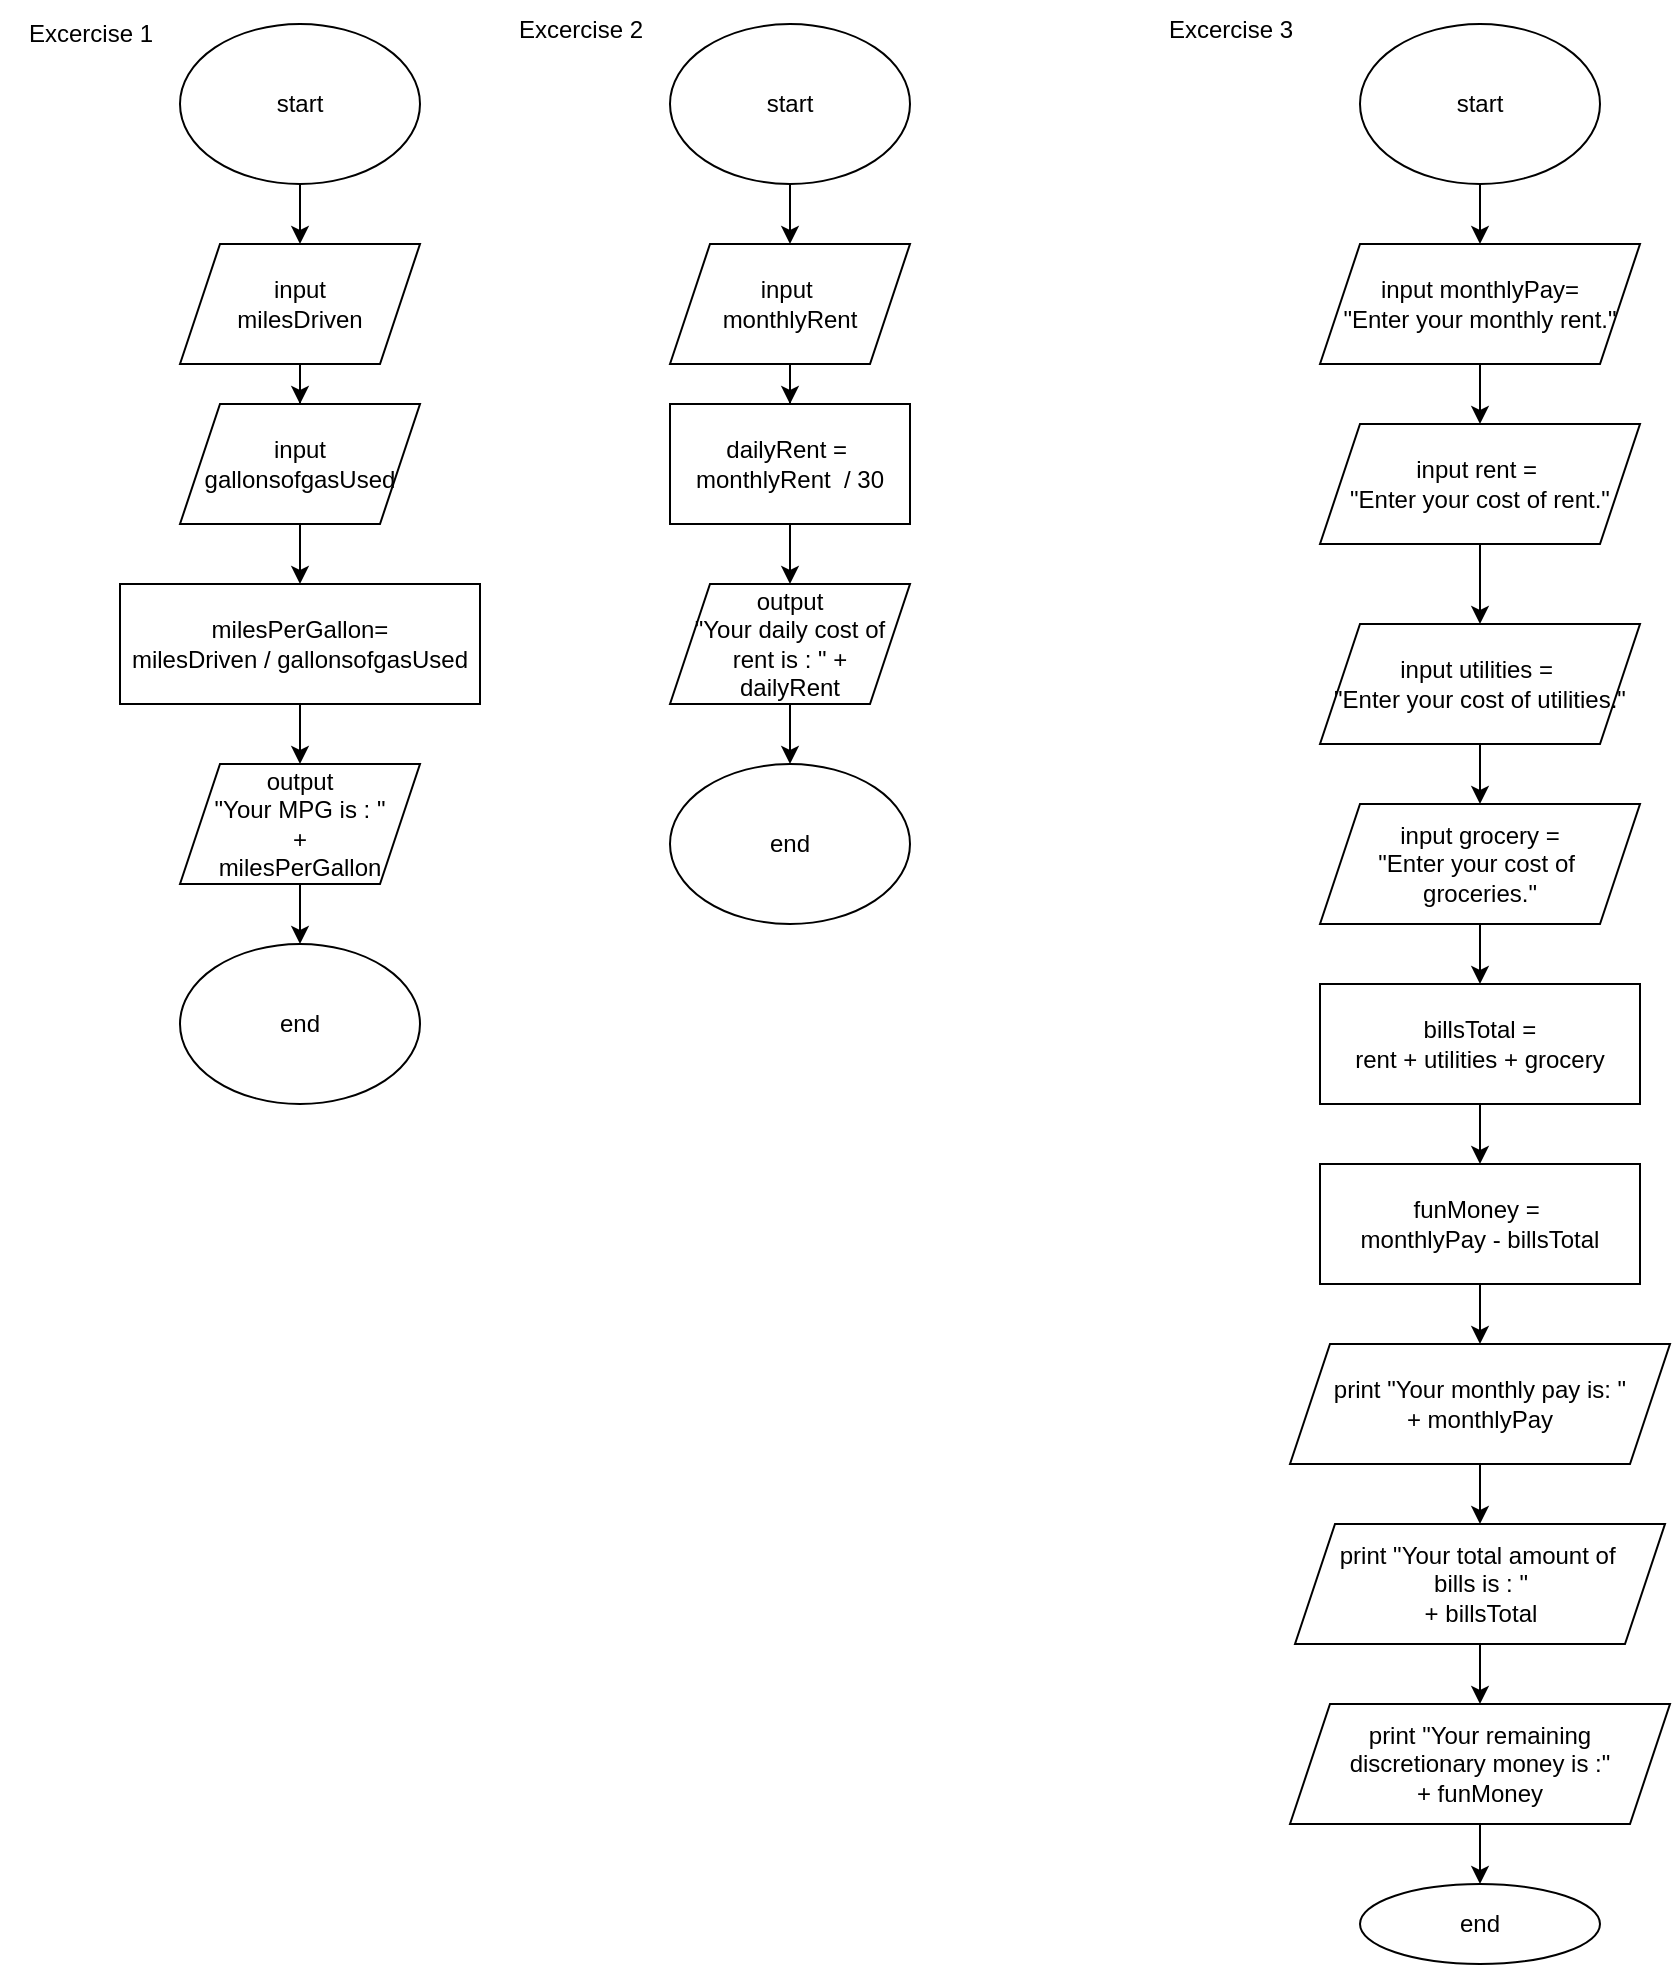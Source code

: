 <mxfile version="24.7.5">
  <diagram name="Page-1" id="A1aD2JHxZ7_xf_f0XBGt">
    <mxGraphModel dx="2223" dy="2185" grid="1" gridSize="10" guides="1" tooltips="1" connect="1" arrows="1" fold="1" page="1" pageScale="1" pageWidth="850" pageHeight="1100" math="0" shadow="0">
      <root>
        <mxCell id="0" />
        <mxCell id="1" parent="0" />
        <mxCell id="1EJutGyU-tejOzZ3bYqt-1" value="Excercise 1" style="text;html=1;align=center;verticalAlign=middle;resizable=0;points=[];autosize=1;strokeColor=none;fillColor=none;" vertex="1" parent="1">
          <mxGeometry x="-240" width="90" height="30" as="geometry" />
        </mxCell>
        <mxCell id="1EJutGyU-tejOzZ3bYqt-4" value="" style="edgeStyle=orthogonalEdgeStyle;rounded=0;orthogonalLoop=1;jettySize=auto;html=1;" edge="1" parent="1" source="1EJutGyU-tejOzZ3bYqt-2" target="1EJutGyU-tejOzZ3bYqt-3">
          <mxGeometry relative="1" as="geometry" />
        </mxCell>
        <mxCell id="1EJutGyU-tejOzZ3bYqt-2" value="start" style="ellipse;whiteSpace=wrap;html=1;" vertex="1" parent="1">
          <mxGeometry x="-150" y="10" width="120" height="80" as="geometry" />
        </mxCell>
        <mxCell id="1EJutGyU-tejOzZ3bYqt-6" value="" style="edgeStyle=orthogonalEdgeStyle;rounded=0;orthogonalLoop=1;jettySize=auto;html=1;" edge="1" parent="1" source="1EJutGyU-tejOzZ3bYqt-3" target="1EJutGyU-tejOzZ3bYqt-5">
          <mxGeometry relative="1" as="geometry" />
        </mxCell>
        <mxCell id="1EJutGyU-tejOzZ3bYqt-3" value="input&lt;div&gt;milesDriven&lt;/div&gt;" style="shape=parallelogram;perimeter=parallelogramPerimeter;whiteSpace=wrap;html=1;fixedSize=1;" vertex="1" parent="1">
          <mxGeometry x="-150" y="120" width="120" height="60" as="geometry" />
        </mxCell>
        <mxCell id="1EJutGyU-tejOzZ3bYqt-8" value="" style="edgeStyle=orthogonalEdgeStyle;rounded=0;orthogonalLoop=1;jettySize=auto;html=1;" edge="1" parent="1" source="1EJutGyU-tejOzZ3bYqt-5" target="1EJutGyU-tejOzZ3bYqt-7">
          <mxGeometry relative="1" as="geometry" />
        </mxCell>
        <mxCell id="1EJutGyU-tejOzZ3bYqt-5" value="input&lt;div&gt;gallonsofgasUsed&lt;/div&gt;" style="shape=parallelogram;perimeter=parallelogramPerimeter;whiteSpace=wrap;html=1;fixedSize=1;" vertex="1" parent="1">
          <mxGeometry x="-150" y="200" width="120" height="60" as="geometry" />
        </mxCell>
        <mxCell id="1EJutGyU-tejOzZ3bYqt-10" value="" style="edgeStyle=orthogonalEdgeStyle;rounded=0;orthogonalLoop=1;jettySize=auto;html=1;" edge="1" parent="1" source="1EJutGyU-tejOzZ3bYqt-7" target="1EJutGyU-tejOzZ3bYqt-9">
          <mxGeometry relative="1" as="geometry" />
        </mxCell>
        <mxCell id="1EJutGyU-tejOzZ3bYqt-7" value="milesPerGallon=&lt;div&gt;milesDriven / gallonsofgasUsed&lt;/div&gt;" style="whiteSpace=wrap;html=1;" vertex="1" parent="1">
          <mxGeometry x="-180" y="290" width="180" height="60" as="geometry" />
        </mxCell>
        <mxCell id="1EJutGyU-tejOzZ3bYqt-13" value="" style="edgeStyle=orthogonalEdgeStyle;rounded=0;orthogonalLoop=1;jettySize=auto;html=1;" edge="1" parent="1" source="1EJutGyU-tejOzZ3bYqt-9" target="1EJutGyU-tejOzZ3bYqt-11">
          <mxGeometry relative="1" as="geometry" />
        </mxCell>
        <mxCell id="1EJutGyU-tejOzZ3bYqt-9" value="output&lt;div&gt;&quot;Your MPG is : &quot;&lt;/div&gt;&lt;div&gt;+&lt;/div&gt;&lt;div&gt;milesPerGallon&lt;/div&gt;" style="shape=parallelogram;perimeter=parallelogramPerimeter;whiteSpace=wrap;html=1;fixedSize=1;" vertex="1" parent="1">
          <mxGeometry x="-150" y="380" width="120" height="60" as="geometry" />
        </mxCell>
        <mxCell id="1EJutGyU-tejOzZ3bYqt-11" value="end" style="ellipse;whiteSpace=wrap;html=1;" vertex="1" parent="1">
          <mxGeometry x="-150" y="470" width="120" height="80" as="geometry" />
        </mxCell>
        <mxCell id="1EJutGyU-tejOzZ3bYqt-14" value="Excercise 2" style="text;html=1;align=center;verticalAlign=middle;resizable=0;points=[];autosize=1;strokeColor=none;fillColor=none;" vertex="1" parent="1">
          <mxGeometry x="5" y="-2" width="90" height="30" as="geometry" />
        </mxCell>
        <mxCell id="1EJutGyU-tejOzZ3bYqt-17" value="" style="edgeStyle=orthogonalEdgeStyle;rounded=0;orthogonalLoop=1;jettySize=auto;html=1;" edge="1" parent="1" source="1EJutGyU-tejOzZ3bYqt-15" target="1EJutGyU-tejOzZ3bYqt-16">
          <mxGeometry relative="1" as="geometry" />
        </mxCell>
        <mxCell id="1EJutGyU-tejOzZ3bYqt-15" value="start" style="ellipse;whiteSpace=wrap;html=1;" vertex="1" parent="1">
          <mxGeometry x="95" y="10" width="120" height="80" as="geometry" />
        </mxCell>
        <mxCell id="1EJutGyU-tejOzZ3bYqt-19" value="" style="edgeStyle=orthogonalEdgeStyle;rounded=0;orthogonalLoop=1;jettySize=auto;html=1;" edge="1" parent="1" source="1EJutGyU-tejOzZ3bYqt-16" target="1EJutGyU-tejOzZ3bYqt-18">
          <mxGeometry relative="1" as="geometry" />
        </mxCell>
        <mxCell id="1EJutGyU-tejOzZ3bYqt-16" value="input&amp;nbsp;&lt;div&gt;monthlyRent&lt;/div&gt;" style="shape=parallelogram;perimeter=parallelogramPerimeter;whiteSpace=wrap;html=1;fixedSize=1;" vertex="1" parent="1">
          <mxGeometry x="95" y="120" width="120" height="60" as="geometry" />
        </mxCell>
        <mxCell id="1EJutGyU-tejOzZ3bYqt-21" value="" style="edgeStyle=orthogonalEdgeStyle;rounded=0;orthogonalLoop=1;jettySize=auto;html=1;" edge="1" parent="1" source="1EJutGyU-tejOzZ3bYqt-18" target="1EJutGyU-tejOzZ3bYqt-20">
          <mxGeometry relative="1" as="geometry" />
        </mxCell>
        <mxCell id="1EJutGyU-tejOzZ3bYqt-18" value="dailyRent =&amp;nbsp;&lt;div&gt;monthlyRent&amp;nbsp; / 30&lt;/div&gt;" style="whiteSpace=wrap;html=1;" vertex="1" parent="1">
          <mxGeometry x="95" y="200" width="120" height="60" as="geometry" />
        </mxCell>
        <mxCell id="1EJutGyU-tejOzZ3bYqt-23" value="" style="edgeStyle=orthogonalEdgeStyle;rounded=0;orthogonalLoop=1;jettySize=auto;html=1;" edge="1" parent="1" source="1EJutGyU-tejOzZ3bYqt-20" target="1EJutGyU-tejOzZ3bYqt-22">
          <mxGeometry relative="1" as="geometry" />
        </mxCell>
        <mxCell id="1EJutGyU-tejOzZ3bYqt-20" value="output&lt;div&gt;&quot;Your daily cost of rent is : &quot; +&lt;/div&gt;&lt;div&gt;dailyRent&lt;/div&gt;" style="shape=parallelogram;perimeter=parallelogramPerimeter;whiteSpace=wrap;html=1;fixedSize=1;" vertex="1" parent="1">
          <mxGeometry x="95" y="290" width="120" height="60" as="geometry" />
        </mxCell>
        <mxCell id="1EJutGyU-tejOzZ3bYqt-22" value="end" style="ellipse;whiteSpace=wrap;html=1;" vertex="1" parent="1">
          <mxGeometry x="95" y="380" width="120" height="80" as="geometry" />
        </mxCell>
        <mxCell id="1EJutGyU-tejOzZ3bYqt-24" value="Excercise 3" style="text;html=1;align=center;verticalAlign=middle;resizable=0;points=[];autosize=1;strokeColor=none;fillColor=none;" vertex="1" parent="1">
          <mxGeometry x="330" y="-2" width="90" height="30" as="geometry" />
        </mxCell>
        <mxCell id="1EJutGyU-tejOzZ3bYqt-27" value="" style="edgeStyle=orthogonalEdgeStyle;rounded=0;orthogonalLoop=1;jettySize=auto;html=1;" edge="1" parent="1" source="1EJutGyU-tejOzZ3bYqt-25" target="1EJutGyU-tejOzZ3bYqt-26">
          <mxGeometry relative="1" as="geometry" />
        </mxCell>
        <mxCell id="1EJutGyU-tejOzZ3bYqt-25" value="start" style="ellipse;whiteSpace=wrap;html=1;" vertex="1" parent="1">
          <mxGeometry x="440" y="10" width="120" height="80" as="geometry" />
        </mxCell>
        <mxCell id="1EJutGyU-tejOzZ3bYqt-31" value="" style="edgeStyle=orthogonalEdgeStyle;rounded=0;orthogonalLoop=1;jettySize=auto;html=1;" edge="1" parent="1" source="1EJutGyU-tejOzZ3bYqt-26" target="1EJutGyU-tejOzZ3bYqt-30">
          <mxGeometry relative="1" as="geometry" />
        </mxCell>
        <mxCell id="1EJutGyU-tejOzZ3bYqt-26" value="input monthlyPay=&lt;div&gt;&quot;Enter your monthly rent.&quot;&lt;/div&gt;" style="shape=parallelogram;perimeter=parallelogramPerimeter;whiteSpace=wrap;html=1;fixedSize=1;" vertex="1" parent="1">
          <mxGeometry x="420" y="120" width="160" height="60" as="geometry" />
        </mxCell>
        <mxCell id="1EJutGyU-tejOzZ3bYqt-33" value="" style="edgeStyle=orthogonalEdgeStyle;rounded=0;orthogonalLoop=1;jettySize=auto;html=1;" edge="1" parent="1" source="1EJutGyU-tejOzZ3bYqt-30" target="1EJutGyU-tejOzZ3bYqt-32">
          <mxGeometry relative="1" as="geometry" />
        </mxCell>
        <mxCell id="1EJutGyU-tejOzZ3bYqt-30" value="input rent =&amp;nbsp;&lt;div&gt;&quot;Enter your cost of rent.&quot;&lt;/div&gt;" style="shape=parallelogram;perimeter=parallelogramPerimeter;whiteSpace=wrap;html=1;fixedSize=1;" vertex="1" parent="1">
          <mxGeometry x="420" y="210" width="160" height="60" as="geometry" />
        </mxCell>
        <mxCell id="1EJutGyU-tejOzZ3bYqt-35" value="" style="edgeStyle=orthogonalEdgeStyle;rounded=0;orthogonalLoop=1;jettySize=auto;html=1;" edge="1" parent="1" source="1EJutGyU-tejOzZ3bYqt-32" target="1EJutGyU-tejOzZ3bYqt-34">
          <mxGeometry relative="1" as="geometry" />
        </mxCell>
        <mxCell id="1EJutGyU-tejOzZ3bYqt-32" value="input utilities =&amp;nbsp;&lt;div&gt;&quot;Enter your cost of utilities.&quot;&lt;/div&gt;" style="shape=parallelogram;perimeter=parallelogramPerimeter;whiteSpace=wrap;html=1;fixedSize=1;" vertex="1" parent="1">
          <mxGeometry x="420" y="310" width="160" height="60" as="geometry" />
        </mxCell>
        <mxCell id="1EJutGyU-tejOzZ3bYqt-37" value="" style="edgeStyle=orthogonalEdgeStyle;rounded=0;orthogonalLoop=1;jettySize=auto;html=1;" edge="1" parent="1" source="1EJutGyU-tejOzZ3bYqt-34" target="1EJutGyU-tejOzZ3bYqt-36">
          <mxGeometry relative="1" as="geometry" />
        </mxCell>
        <mxCell id="1EJutGyU-tejOzZ3bYqt-34" value="input grocery =&lt;div&gt;&quot;Enter your cost of&amp;nbsp;&lt;/div&gt;&lt;div&gt;groceries.&quot;&lt;/div&gt;" style="shape=parallelogram;perimeter=parallelogramPerimeter;whiteSpace=wrap;html=1;fixedSize=1;" vertex="1" parent="1">
          <mxGeometry x="420" y="400" width="160" height="60" as="geometry" />
        </mxCell>
        <mxCell id="1EJutGyU-tejOzZ3bYqt-39" value="" style="edgeStyle=orthogonalEdgeStyle;rounded=0;orthogonalLoop=1;jettySize=auto;html=1;" edge="1" parent="1" source="1EJutGyU-tejOzZ3bYqt-36" target="1EJutGyU-tejOzZ3bYqt-38">
          <mxGeometry relative="1" as="geometry" />
        </mxCell>
        <mxCell id="1EJutGyU-tejOzZ3bYqt-36" value="billsTotal =&lt;div&gt;rent + utilities + grocery&lt;/div&gt;" style="whiteSpace=wrap;html=1;" vertex="1" parent="1">
          <mxGeometry x="420" y="490" width="160" height="60" as="geometry" />
        </mxCell>
        <mxCell id="1EJutGyU-tejOzZ3bYqt-41" value="" style="edgeStyle=orthogonalEdgeStyle;rounded=0;orthogonalLoop=1;jettySize=auto;html=1;" edge="1" parent="1" source="1EJutGyU-tejOzZ3bYqt-38" target="1EJutGyU-tejOzZ3bYqt-40">
          <mxGeometry relative="1" as="geometry" />
        </mxCell>
        <mxCell id="1EJutGyU-tejOzZ3bYqt-38" value="funMoney =&amp;nbsp;&lt;div&gt;monthlyPay - billsTotal&lt;/div&gt;" style="whiteSpace=wrap;html=1;" vertex="1" parent="1">
          <mxGeometry x="420" y="580" width="160" height="60" as="geometry" />
        </mxCell>
        <mxCell id="1EJutGyU-tejOzZ3bYqt-43" value="" style="edgeStyle=orthogonalEdgeStyle;rounded=0;orthogonalLoop=1;jettySize=auto;html=1;" edge="1" parent="1" source="1EJutGyU-tejOzZ3bYqt-40" target="1EJutGyU-tejOzZ3bYqt-42">
          <mxGeometry relative="1" as="geometry" />
        </mxCell>
        <mxCell id="1EJutGyU-tejOzZ3bYqt-40" value="print &quot;Your monthly pay is: &quot;&lt;div&gt;+ monthlyPay&lt;/div&gt;" style="shape=parallelogram;perimeter=parallelogramPerimeter;whiteSpace=wrap;html=1;fixedSize=1;" vertex="1" parent="1">
          <mxGeometry x="405" y="670" width="190" height="60" as="geometry" />
        </mxCell>
        <mxCell id="1EJutGyU-tejOzZ3bYqt-45" value="" style="edgeStyle=orthogonalEdgeStyle;rounded=0;orthogonalLoop=1;jettySize=auto;html=1;" edge="1" parent="1" source="1EJutGyU-tejOzZ3bYqt-42" target="1EJutGyU-tejOzZ3bYqt-44">
          <mxGeometry relative="1" as="geometry" />
        </mxCell>
        <mxCell id="1EJutGyU-tejOzZ3bYqt-42" value="print &quot;Your total amount of&amp;nbsp;&lt;div&gt;bills is : &quot;&lt;div&gt;+ billsTotal&lt;/div&gt;&lt;/div&gt;" style="shape=parallelogram;perimeter=parallelogramPerimeter;whiteSpace=wrap;html=1;fixedSize=1;" vertex="1" parent="1">
          <mxGeometry x="407.5" y="760" width="185" height="60" as="geometry" />
        </mxCell>
        <mxCell id="1EJutGyU-tejOzZ3bYqt-47" value="" style="edgeStyle=orthogonalEdgeStyle;rounded=0;orthogonalLoop=1;jettySize=auto;html=1;" edge="1" parent="1" source="1EJutGyU-tejOzZ3bYqt-44" target="1EJutGyU-tejOzZ3bYqt-46">
          <mxGeometry relative="1" as="geometry" />
        </mxCell>
        <mxCell id="1EJutGyU-tejOzZ3bYqt-44" value="print &quot;Your remaining&lt;div&gt;discretionary money is :&quot;&lt;/div&gt;&lt;div&gt;+ funMoney&lt;/div&gt;" style="shape=parallelogram;perimeter=parallelogramPerimeter;whiteSpace=wrap;html=1;fixedSize=1;" vertex="1" parent="1">
          <mxGeometry x="405" y="850" width="190" height="60" as="geometry" />
        </mxCell>
        <mxCell id="1EJutGyU-tejOzZ3bYqt-46" value="end" style="ellipse;whiteSpace=wrap;html=1;" vertex="1" parent="1">
          <mxGeometry x="440" y="940" width="120" height="40" as="geometry" />
        </mxCell>
      </root>
    </mxGraphModel>
  </diagram>
</mxfile>
